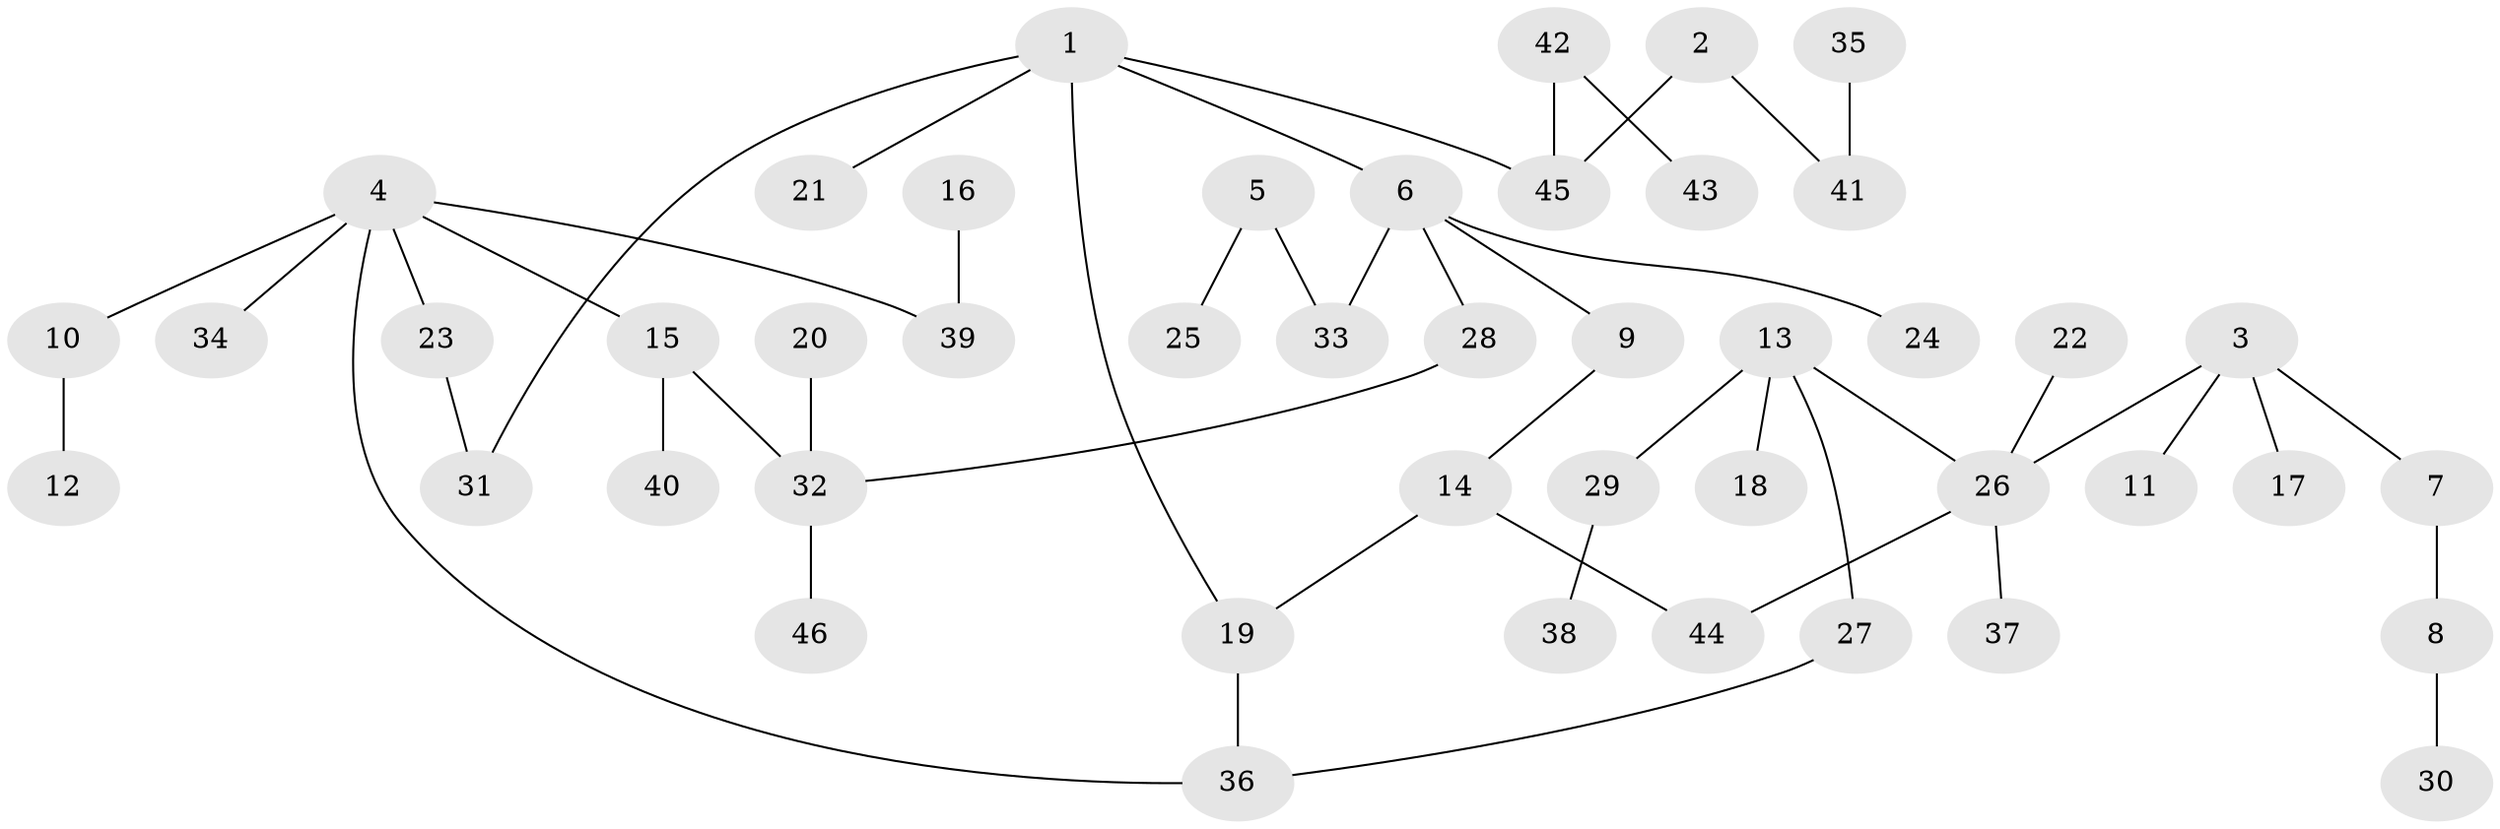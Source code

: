 // original degree distribution, {4: 0.07079646017699115, 5: 0.02654867256637168, 2: 0.3008849557522124, 7: 0.017699115044247787, 3: 0.1504424778761062, 6: 0.008849557522123894, 1: 0.4247787610619469}
// Generated by graph-tools (version 1.1) at 2025/36/03/04/25 23:36:02]
// undirected, 46 vertices, 49 edges
graph export_dot {
  node [color=gray90,style=filled];
  1;
  2;
  3;
  4;
  5;
  6;
  7;
  8;
  9;
  10;
  11;
  12;
  13;
  14;
  15;
  16;
  17;
  18;
  19;
  20;
  21;
  22;
  23;
  24;
  25;
  26;
  27;
  28;
  29;
  30;
  31;
  32;
  33;
  34;
  35;
  36;
  37;
  38;
  39;
  40;
  41;
  42;
  43;
  44;
  45;
  46;
  1 -- 6 [weight=1.0];
  1 -- 19 [weight=1.0];
  1 -- 21 [weight=1.0];
  1 -- 31 [weight=1.0];
  1 -- 45 [weight=1.0];
  2 -- 41 [weight=1.0];
  2 -- 45 [weight=1.0];
  3 -- 7 [weight=1.0];
  3 -- 11 [weight=1.0];
  3 -- 17 [weight=1.0];
  3 -- 26 [weight=1.0];
  4 -- 10 [weight=1.0];
  4 -- 15 [weight=1.0];
  4 -- 23 [weight=1.0];
  4 -- 34 [weight=1.0];
  4 -- 36 [weight=1.0];
  4 -- 39 [weight=1.0];
  5 -- 25 [weight=1.0];
  5 -- 33 [weight=1.0];
  6 -- 9 [weight=1.0];
  6 -- 24 [weight=1.0];
  6 -- 28 [weight=1.0];
  6 -- 33 [weight=1.0];
  7 -- 8 [weight=1.0];
  8 -- 30 [weight=1.0];
  9 -- 14 [weight=1.0];
  10 -- 12 [weight=1.0];
  13 -- 18 [weight=1.0];
  13 -- 26 [weight=1.0];
  13 -- 27 [weight=1.0];
  13 -- 29 [weight=1.0];
  14 -- 19 [weight=1.0];
  14 -- 44 [weight=1.0];
  15 -- 32 [weight=1.0];
  15 -- 40 [weight=1.0];
  16 -- 39 [weight=1.0];
  19 -- 36 [weight=1.0];
  20 -- 32 [weight=1.0];
  22 -- 26 [weight=1.0];
  23 -- 31 [weight=1.0];
  26 -- 37 [weight=1.0];
  26 -- 44 [weight=1.0];
  27 -- 36 [weight=1.0];
  28 -- 32 [weight=1.0];
  29 -- 38 [weight=1.0];
  32 -- 46 [weight=1.0];
  35 -- 41 [weight=1.0];
  42 -- 43 [weight=1.0];
  42 -- 45 [weight=2.0];
}
